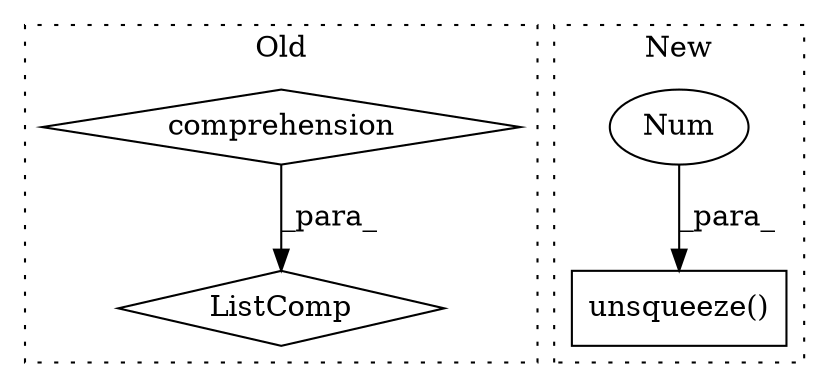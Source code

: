 digraph G {
subgraph cluster0 {
1 [label="ListComp" a="106" s="2143" l="66" shape="diamond"];
3 [label="comprehension" a="45" s="2191" l="3" shape="diamond"];
label = "Old";
style="dotted";
}
subgraph cluster1 {
2 [label="unsqueeze()" a="75" s="1863,1880" l="15,1" shape="box"];
4 [label="Num" a="76" s="1878" l="2" shape="ellipse"];
label = "New";
style="dotted";
}
3 -> 1 [label="_para_"];
4 -> 2 [label="_para_"];
}